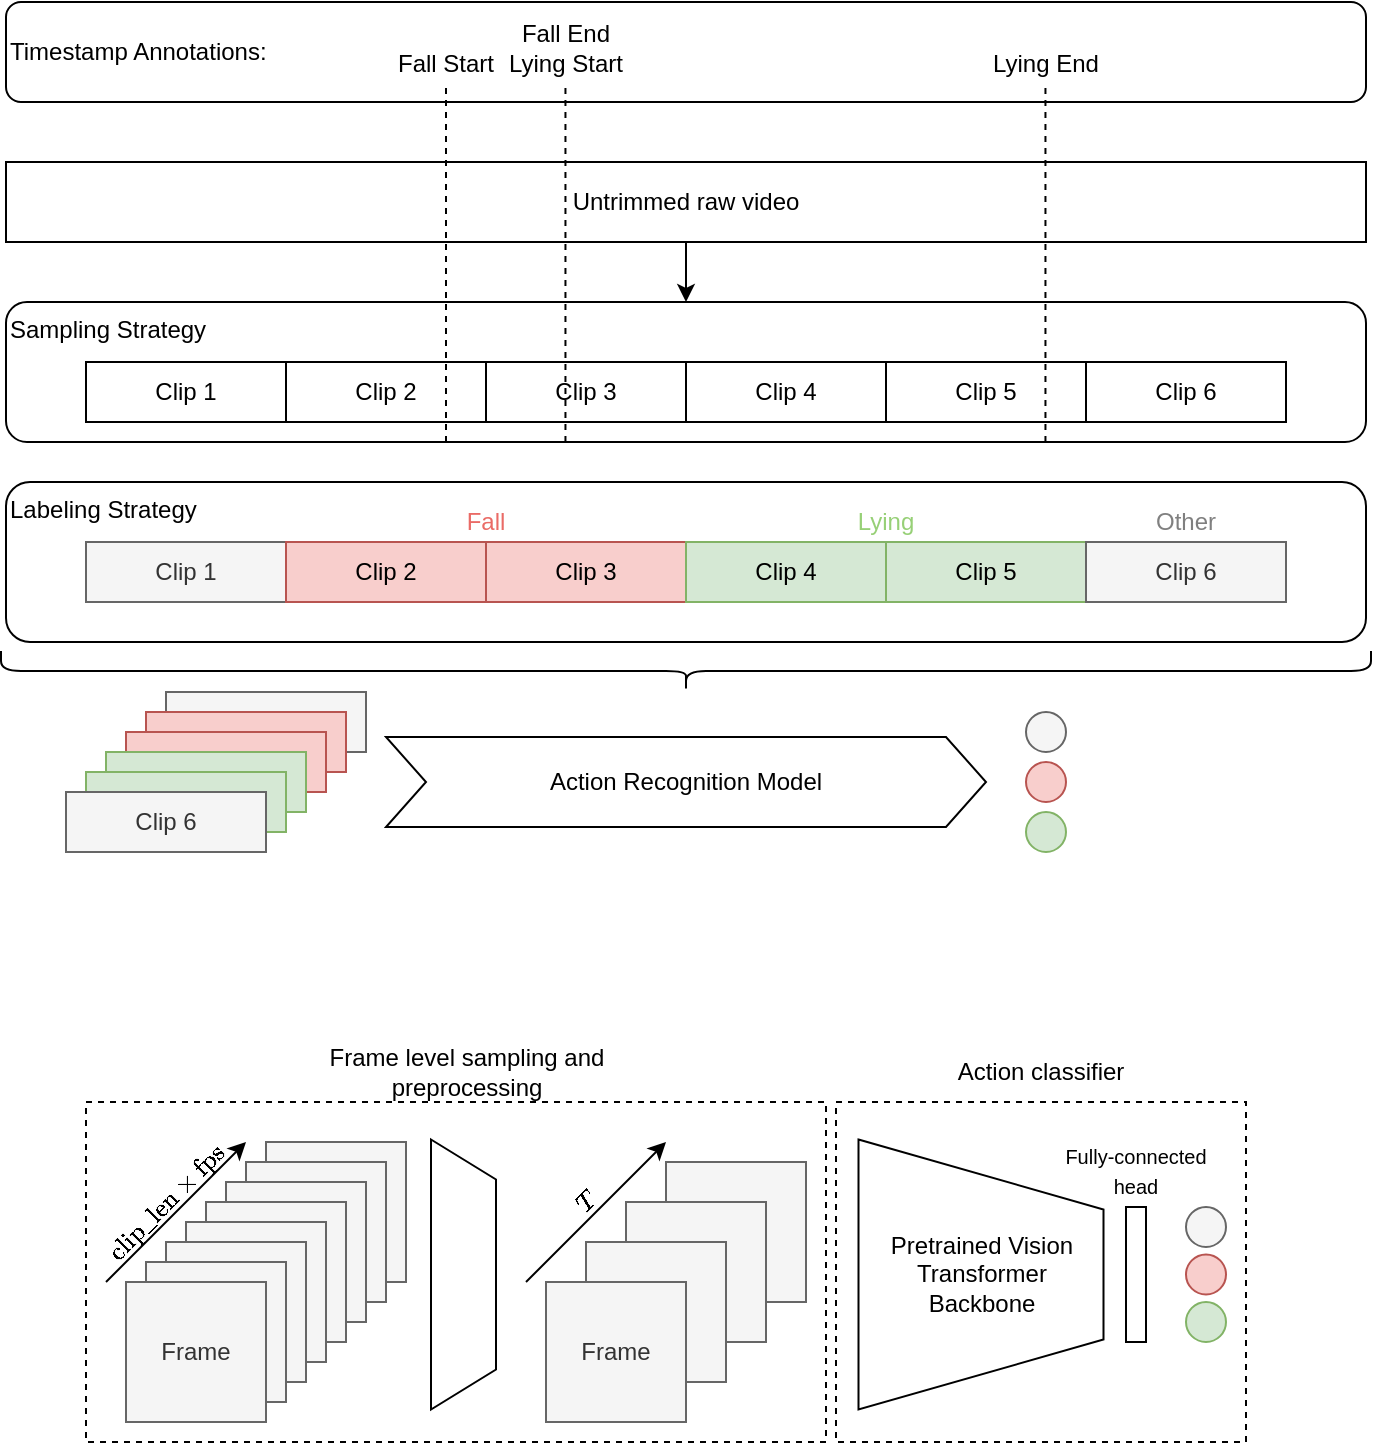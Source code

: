 <mxfile version="21.6.6" type="device">
  <diagram name="Seite-1" id="eshp6fgQPfvVCJ2MBtNK">
    <mxGraphModel dx="1021" dy="567" grid="1" gridSize="10" guides="1" tooltips="1" connect="1" arrows="1" fold="1" page="1" pageScale="1" pageWidth="827" pageHeight="1169" math="1" shadow="0">
      <root>
        <mxCell id="0" />
        <mxCell id="1" parent="0" />
        <mxCell id="AYBWWrtRKye6CGFYWNNT-1" value="Untrimmed raw video" style="rounded=0;whiteSpace=wrap;html=1;" vertex="1" parent="1">
          <mxGeometry x="80" y="240" width="680" height="40" as="geometry" />
        </mxCell>
        <mxCell id="AYBWWrtRKye6CGFYWNNT-7" value="Timestamp Annotations:" style="rounded=1;whiteSpace=wrap;html=1;align=left;" vertex="1" parent="1">
          <mxGeometry x="80" y="160" width="680" height="50" as="geometry" />
        </mxCell>
        <mxCell id="AYBWWrtRKye6CGFYWNNT-9" value="Fall Start" style="text;html=1;strokeColor=none;fillColor=none;align=center;verticalAlign=bottom;whiteSpace=wrap;rounded=0;" vertex="1" parent="1">
          <mxGeometry x="270" y="170" width="60" height="30" as="geometry" />
        </mxCell>
        <mxCell id="AYBWWrtRKye6CGFYWNNT-10" value="Fall End&lt;br&gt;Lying Start" style="text;html=1;strokeColor=none;fillColor=none;align=center;verticalAlign=bottom;whiteSpace=wrap;rounded=0;" vertex="1" parent="1">
          <mxGeometry x="330" y="170" width="60" height="30" as="geometry" />
        </mxCell>
        <mxCell id="AYBWWrtRKye6CGFYWNNT-13" value="Lying End" style="text;html=1;strokeColor=none;fillColor=none;align=center;verticalAlign=bottom;whiteSpace=wrap;rounded=0;" vertex="1" parent="1">
          <mxGeometry x="570" y="170" width="60" height="30" as="geometry" />
        </mxCell>
        <mxCell id="AYBWWrtRKye6CGFYWNNT-14" value="Sampling Strategy" style="rounded=1;whiteSpace=wrap;html=1;align=left;verticalAlign=top;" vertex="1" parent="1">
          <mxGeometry x="80" y="310" width="680" height="70" as="geometry" />
        </mxCell>
        <mxCell id="AYBWWrtRKye6CGFYWNNT-15" value="" style="endArrow=classic;html=1;rounded=0;exitX=0.5;exitY=1;exitDx=0;exitDy=0;entryX=0.5;entryY=0;entryDx=0;entryDy=0;" edge="1" parent="1" source="AYBWWrtRKye6CGFYWNNT-1" target="AYBWWrtRKye6CGFYWNNT-14">
          <mxGeometry width="50" height="50" relative="1" as="geometry">
            <mxPoint x="410" y="390" as="sourcePoint" />
            <mxPoint x="460" y="340" as="targetPoint" />
          </mxGeometry>
        </mxCell>
        <mxCell id="AYBWWrtRKye6CGFYWNNT-16" value="Clip 1" style="rounded=0;whiteSpace=wrap;html=1;" vertex="1" parent="1">
          <mxGeometry x="120" y="340" width="100" height="30" as="geometry" />
        </mxCell>
        <mxCell id="AYBWWrtRKye6CGFYWNNT-17" value="Clip 2" style="rounded=0;whiteSpace=wrap;html=1;" vertex="1" parent="1">
          <mxGeometry x="220" y="340" width="100" height="30" as="geometry" />
        </mxCell>
        <mxCell id="AYBWWrtRKye6CGFYWNNT-18" value="Clip 3" style="rounded=0;whiteSpace=wrap;html=1;" vertex="1" parent="1">
          <mxGeometry x="320" y="340" width="100" height="30" as="geometry" />
        </mxCell>
        <mxCell id="AYBWWrtRKye6CGFYWNNT-19" value="Clip 4" style="rounded=0;whiteSpace=wrap;html=1;" vertex="1" parent="1">
          <mxGeometry x="420" y="340" width="100" height="30" as="geometry" />
        </mxCell>
        <mxCell id="AYBWWrtRKye6CGFYWNNT-20" value="Clip 5" style="rounded=0;whiteSpace=wrap;html=1;" vertex="1" parent="1">
          <mxGeometry x="520" y="340" width="100" height="30" as="geometry" />
        </mxCell>
        <mxCell id="AYBWWrtRKye6CGFYWNNT-21" value="Clip 6" style="rounded=0;whiteSpace=wrap;html=1;" vertex="1" parent="1">
          <mxGeometry x="620" y="340" width="100" height="30" as="geometry" />
        </mxCell>
        <mxCell id="AYBWWrtRKye6CGFYWNNT-22" value="Labeling Strategy" style="rounded=1;whiteSpace=wrap;html=1;align=left;verticalAlign=top;" vertex="1" parent="1">
          <mxGeometry x="80" y="400" width="680" height="80" as="geometry" />
        </mxCell>
        <mxCell id="AYBWWrtRKye6CGFYWNNT-8" value="" style="endArrow=none;dashed=1;html=1;rounded=0;" edge="1" parent="1">
          <mxGeometry width="50" height="50" relative="1" as="geometry">
            <mxPoint x="300" y="380" as="sourcePoint" />
            <mxPoint x="300" y="200" as="targetPoint" />
          </mxGeometry>
        </mxCell>
        <mxCell id="AYBWWrtRKye6CGFYWNNT-23" value="" style="endArrow=none;dashed=1;html=1;rounded=0;" edge="1" parent="1">
          <mxGeometry width="50" height="50" relative="1" as="geometry">
            <mxPoint x="359.73" y="380" as="sourcePoint" />
            <mxPoint x="359.73" y="200" as="targetPoint" />
          </mxGeometry>
        </mxCell>
        <mxCell id="AYBWWrtRKye6CGFYWNNT-24" value="" style="endArrow=none;dashed=1;html=1;rounded=0;" edge="1" parent="1">
          <mxGeometry width="50" height="50" relative="1" as="geometry">
            <mxPoint x="599.73" y="380" as="sourcePoint" />
            <mxPoint x="599.73" y="200" as="targetPoint" />
          </mxGeometry>
        </mxCell>
        <mxCell id="AYBWWrtRKye6CGFYWNNT-26" value="Clip 1" style="rounded=0;whiteSpace=wrap;html=1;fillColor=#f5f5f5;fontColor=#333333;strokeColor=#666666;" vertex="1" parent="1">
          <mxGeometry x="120" y="430" width="100" height="30" as="geometry" />
        </mxCell>
        <mxCell id="AYBWWrtRKye6CGFYWNNT-27" value="Clip 2" style="rounded=0;whiteSpace=wrap;html=1;fillColor=#f8cecc;strokeColor=#b85450;" vertex="1" parent="1">
          <mxGeometry x="220" y="430" width="100" height="30" as="geometry" />
        </mxCell>
        <mxCell id="AYBWWrtRKye6CGFYWNNT-28" value="Clip 3" style="rounded=0;whiteSpace=wrap;html=1;fillColor=#f8cecc;strokeColor=#b85450;" vertex="1" parent="1">
          <mxGeometry x="320" y="430" width="100" height="30" as="geometry" />
        </mxCell>
        <mxCell id="AYBWWrtRKye6CGFYWNNT-29" value="Clip 4" style="rounded=0;whiteSpace=wrap;html=1;fillColor=#d5e8d4;strokeColor=#82b366;" vertex="1" parent="1">
          <mxGeometry x="420" y="430" width="100" height="30" as="geometry" />
        </mxCell>
        <mxCell id="AYBWWrtRKye6CGFYWNNT-30" value="Clip 5" style="rounded=0;whiteSpace=wrap;html=1;fillColor=#d5e8d4;strokeColor=#82b366;" vertex="1" parent="1">
          <mxGeometry x="520" y="430" width="100" height="30" as="geometry" />
        </mxCell>
        <mxCell id="AYBWWrtRKye6CGFYWNNT-31" value="Clip 6" style="rounded=0;whiteSpace=wrap;html=1;fillColor=#f5f5f5;fontColor=#333333;strokeColor=#666666;" vertex="1" parent="1">
          <mxGeometry x="620" y="430" width="100" height="30" as="geometry" />
        </mxCell>
        <mxCell id="AYBWWrtRKye6CGFYWNNT-32" value="Fall" style="text;html=1;strokeColor=none;fillColor=none;align=center;verticalAlign=middle;whiteSpace=wrap;rounded=0;fontColor=#EA6B66;" vertex="1" parent="1">
          <mxGeometry x="290" y="410" width="60" height="20" as="geometry" />
        </mxCell>
        <mxCell id="AYBWWrtRKye6CGFYWNNT-33" value="&lt;font&gt;Lying&lt;/font&gt;" style="text;html=1;strokeColor=none;fillColor=none;align=center;verticalAlign=middle;whiteSpace=wrap;rounded=0;fontColor=#97D077;" vertex="1" parent="1">
          <mxGeometry x="490" y="410" width="60" height="20" as="geometry" />
        </mxCell>
        <mxCell id="AYBWWrtRKye6CGFYWNNT-34" value="&lt;font&gt;Other&lt;/font&gt;" style="text;html=1;strokeColor=none;fillColor=none;align=center;verticalAlign=middle;whiteSpace=wrap;rounded=0;fontColor=#808080;" vertex="1" parent="1">
          <mxGeometry x="640" y="410" width="60" height="20" as="geometry" />
        </mxCell>
        <mxCell id="AYBWWrtRKye6CGFYWNNT-36" value="" style="shape=curlyBracket;whiteSpace=wrap;html=1;rounded=1;flipH=1;labelPosition=right;verticalLabelPosition=middle;align=left;verticalAlign=middle;rotation=90;" vertex="1" parent="1">
          <mxGeometry x="410" y="152" width="20" height="685" as="geometry" />
        </mxCell>
        <mxCell id="AYBWWrtRKye6CGFYWNNT-134" value="" style="group" vertex="1" connectable="0" parent="1">
          <mxGeometry x="130" y="680" width="570" height="200" as="geometry" />
        </mxCell>
        <mxCell id="AYBWWrtRKye6CGFYWNNT-53" value="" style="shape=trapezoid;perimeter=trapezoidPerimeter;whiteSpace=wrap;html=1;fixedSize=1;rotation=90;" vertex="1" parent="AYBWWrtRKye6CGFYWNNT-134">
          <mxGeometry x="111.25" y="100" width="135" height="32.5" as="geometry" />
        </mxCell>
        <mxCell id="AYBWWrtRKye6CGFYWNNT-54" value="Frame level sampling and preprocessing" style="text;html=1;strokeColor=none;fillColor=none;align=center;verticalAlign=middle;whiteSpace=wrap;rounded=0;" vertex="1" parent="AYBWWrtRKye6CGFYWNNT-134">
          <mxGeometry x="108.75" width="142.5" height="30" as="geometry" />
        </mxCell>
        <mxCell id="AYBWWrtRKye6CGFYWNNT-84" value="" style="group" vertex="1" connectable="0" parent="AYBWWrtRKye6CGFYWNNT-134">
          <mxGeometry y="50" width="360" height="150" as="geometry" />
        </mxCell>
        <mxCell id="AYBWWrtRKye6CGFYWNNT-55" value="Clip" style="rounded=0;whiteSpace=wrap;html=1;fillColor=#f5f5f5;fontColor=#333333;strokeColor=#666666;" vertex="1" parent="AYBWWrtRKye6CGFYWNNT-84">
          <mxGeometry x="80" width="70" height="70" as="geometry" />
        </mxCell>
        <mxCell id="AYBWWrtRKye6CGFYWNNT-61" value="Clip" style="rounded=0;whiteSpace=wrap;html=1;fillColor=#f5f5f5;fontColor=#333333;strokeColor=#666666;" vertex="1" parent="AYBWWrtRKye6CGFYWNNT-84">
          <mxGeometry x="70" y="10" width="70" height="70" as="geometry" />
        </mxCell>
        <mxCell id="AYBWWrtRKye6CGFYWNNT-62" value="Clip" style="rounded=0;whiteSpace=wrap;html=1;fillColor=#f5f5f5;fontColor=#333333;strokeColor=#666666;" vertex="1" parent="AYBWWrtRKye6CGFYWNNT-84">
          <mxGeometry x="60" y="20" width="70" height="70" as="geometry" />
        </mxCell>
        <mxCell id="AYBWWrtRKye6CGFYWNNT-63" value="Clip" style="rounded=0;whiteSpace=wrap;html=1;fillColor=#f5f5f5;fontColor=#333333;strokeColor=#666666;" vertex="1" parent="AYBWWrtRKye6CGFYWNNT-84">
          <mxGeometry x="50" y="30" width="70" height="70" as="geometry" />
        </mxCell>
        <mxCell id="AYBWWrtRKye6CGFYWNNT-64" value="Clip" style="rounded=0;whiteSpace=wrap;html=1;fillColor=#f5f5f5;fontColor=#333333;strokeColor=#666666;" vertex="1" parent="AYBWWrtRKye6CGFYWNNT-84">
          <mxGeometry x="40" y="40" width="70" height="70" as="geometry" />
        </mxCell>
        <mxCell id="AYBWWrtRKye6CGFYWNNT-65" value="Clip" style="rounded=0;whiteSpace=wrap;html=1;fillColor=#f5f5f5;fontColor=#333333;strokeColor=#666666;" vertex="1" parent="AYBWWrtRKye6CGFYWNNT-84">
          <mxGeometry x="30" y="50" width="70" height="70" as="geometry" />
        </mxCell>
        <mxCell id="AYBWWrtRKye6CGFYWNNT-66" value="Clip" style="rounded=0;whiteSpace=wrap;html=1;fillColor=#f5f5f5;fontColor=#333333;strokeColor=#666666;" vertex="1" parent="AYBWWrtRKye6CGFYWNNT-84">
          <mxGeometry x="20" y="60" width="70" height="70" as="geometry" />
        </mxCell>
        <mxCell id="AYBWWrtRKye6CGFYWNNT-67" value="Frame" style="rounded=0;whiteSpace=wrap;html=1;fillColor=#f5f5f5;fontColor=#333333;strokeColor=#666666;" vertex="1" parent="AYBWWrtRKye6CGFYWNNT-84">
          <mxGeometry x="10" y="70" width="70" height="70" as="geometry" />
        </mxCell>
        <mxCell id="AYBWWrtRKye6CGFYWNNT-68" value="" style="endArrow=classic;html=1;rounded=0;" edge="1" parent="AYBWWrtRKye6CGFYWNNT-84">
          <mxGeometry width="50" height="50" relative="1" as="geometry">
            <mxPoint y="70" as="sourcePoint" />
            <mxPoint x="70" as="targetPoint" />
          </mxGeometry>
        </mxCell>
        <mxCell id="AYBWWrtRKye6CGFYWNNT-69" value="$$\text{clip_len} \times \text{fps}$$" style="edgeLabel;html=1;align=center;verticalAlign=middle;resizable=0;points=[];rotation=-45;labelBackgroundColor=none;" vertex="1" connectable="0" parent="AYBWWrtRKye6CGFYWNNT-68">
          <mxGeometry x="-0.175" relative="1" as="geometry">
            <mxPoint x="1" y="-11" as="offset" />
          </mxGeometry>
        </mxCell>
        <mxCell id="AYBWWrtRKye6CGFYWNNT-100" value="" style="rounded=0;whiteSpace=wrap;html=1;fillColor=none;dashed=1;" vertex="1" parent="AYBWWrtRKye6CGFYWNNT-84">
          <mxGeometry x="-10" y="-20" width="370" height="170" as="geometry" />
        </mxCell>
        <mxCell id="AYBWWrtRKye6CGFYWNNT-85" value="" style="group" vertex="1" connectable="0" parent="AYBWWrtRKye6CGFYWNNT-134">
          <mxGeometry x="210" y="50" width="150" height="140" as="geometry" />
        </mxCell>
        <mxCell id="AYBWWrtRKye6CGFYWNNT-87" value="Clip" style="rounded=0;whiteSpace=wrap;html=1;fillColor=#f5f5f5;fontColor=#333333;strokeColor=#666666;" vertex="1" parent="AYBWWrtRKye6CGFYWNNT-85">
          <mxGeometry x="70" y="10" width="70" height="70" as="geometry" />
        </mxCell>
        <mxCell id="AYBWWrtRKye6CGFYWNNT-89" value="Clip" style="rounded=0;whiteSpace=wrap;html=1;fillColor=#f5f5f5;fontColor=#333333;strokeColor=#666666;" vertex="1" parent="AYBWWrtRKye6CGFYWNNT-85">
          <mxGeometry x="50" y="30" width="70" height="70" as="geometry" />
        </mxCell>
        <mxCell id="AYBWWrtRKye6CGFYWNNT-91" value="Clip" style="rounded=0;whiteSpace=wrap;html=1;fillColor=#f5f5f5;fontColor=#333333;strokeColor=#666666;" vertex="1" parent="AYBWWrtRKye6CGFYWNNT-85">
          <mxGeometry x="30" y="50" width="70" height="70" as="geometry" />
        </mxCell>
        <mxCell id="AYBWWrtRKye6CGFYWNNT-93" value="Frame" style="rounded=0;whiteSpace=wrap;html=1;fillColor=#f5f5f5;fontColor=#333333;strokeColor=#666666;" vertex="1" parent="AYBWWrtRKye6CGFYWNNT-85">
          <mxGeometry x="10" y="70" width="70" height="70" as="geometry" />
        </mxCell>
        <mxCell id="AYBWWrtRKye6CGFYWNNT-94" value="" style="endArrow=classic;html=1;rounded=0;" edge="1" parent="AYBWWrtRKye6CGFYWNNT-85">
          <mxGeometry width="50" height="50" relative="1" as="geometry">
            <mxPoint y="70" as="sourcePoint" />
            <mxPoint x="70" as="targetPoint" />
          </mxGeometry>
        </mxCell>
        <mxCell id="AYBWWrtRKye6CGFYWNNT-95" value="$$T$$" style="edgeLabel;html=1;align=center;verticalAlign=middle;resizable=0;points=[];rotation=-45;labelBackgroundColor=none;" vertex="1" connectable="0" parent="AYBWWrtRKye6CGFYWNNT-94">
          <mxGeometry x="-0.175" relative="1" as="geometry">
            <mxPoint x="1" y="-11" as="offset" />
          </mxGeometry>
        </mxCell>
        <mxCell id="AYBWWrtRKye6CGFYWNNT-101" value="" style="group" vertex="1" connectable="0" parent="AYBWWrtRKye6CGFYWNNT-134">
          <mxGeometry x="376.25" y="48.75" width="122.5" height="135" as="geometry" />
        </mxCell>
        <mxCell id="AYBWWrtRKye6CGFYWNNT-97" value="" style="shape=trapezoid;perimeter=trapezoidPerimeter;whiteSpace=wrap;html=1;fixedSize=1;rotation=90;size=35;" vertex="1" parent="AYBWWrtRKye6CGFYWNNT-101">
          <mxGeometry x="-6.25" y="6.25" width="135" height="122.5" as="geometry" />
        </mxCell>
        <mxCell id="AYBWWrtRKye6CGFYWNNT-98" value="Pretrained Vision Transformer Backbone" style="text;html=1;strokeColor=none;fillColor=none;align=center;verticalAlign=middle;whiteSpace=wrap;rounded=0;" vertex="1" parent="AYBWWrtRKye6CGFYWNNT-101">
          <mxGeometry x="11.25" y="52.5" width="100" height="30" as="geometry" />
        </mxCell>
        <mxCell id="AYBWWrtRKye6CGFYWNNT-103" value="" style="rounded=0;whiteSpace=wrap;html=1;" vertex="1" parent="AYBWWrtRKye6CGFYWNNT-134">
          <mxGeometry x="510" y="82.5" width="10" height="67.5" as="geometry" />
        </mxCell>
        <mxCell id="AYBWWrtRKye6CGFYWNNT-104" value="&lt;font style=&quot;font-size: 10px;&quot;&gt;Fully-connected head&lt;/font&gt;" style="text;html=1;strokeColor=none;fillColor=none;align=center;verticalAlign=middle;whiteSpace=wrap;rounded=0;" vertex="1" parent="AYBWWrtRKye6CGFYWNNT-134">
          <mxGeometry x="475" y="48.75" width="80" height="30" as="geometry" />
        </mxCell>
        <mxCell id="AYBWWrtRKye6CGFYWNNT-105" value="" style="ellipse;whiteSpace=wrap;html=1;aspect=fixed;fillColor=#f5f5f5;fontColor=#333333;strokeColor=#666666;" vertex="1" parent="AYBWWrtRKye6CGFYWNNT-134">
          <mxGeometry x="540" y="82.5" width="20" height="20" as="geometry" />
        </mxCell>
        <mxCell id="AYBWWrtRKye6CGFYWNNT-106" value="" style="ellipse;whiteSpace=wrap;html=1;aspect=fixed;fillColor=#f8cecc;strokeColor=#b85450;" vertex="1" parent="AYBWWrtRKye6CGFYWNNT-134">
          <mxGeometry x="540" y="106.25" width="20" height="20" as="geometry" />
        </mxCell>
        <mxCell id="AYBWWrtRKye6CGFYWNNT-107" value="" style="ellipse;whiteSpace=wrap;html=1;aspect=fixed;fillColor=#d5e8d4;strokeColor=#82b366;" vertex="1" parent="AYBWWrtRKye6CGFYWNNT-134">
          <mxGeometry x="540" y="130" width="20" height="20" as="geometry" />
        </mxCell>
        <mxCell id="AYBWWrtRKye6CGFYWNNT-132" value="" style="rounded=0;whiteSpace=wrap;html=1;fillColor=none;dashed=1;" vertex="1" parent="AYBWWrtRKye6CGFYWNNT-134">
          <mxGeometry x="365" y="30" width="205" height="170" as="geometry" />
        </mxCell>
        <mxCell id="AYBWWrtRKye6CGFYWNNT-133" value="Action classifier" style="text;html=1;strokeColor=none;fillColor=none;align=center;verticalAlign=middle;whiteSpace=wrap;rounded=0;" vertex="1" parent="AYBWWrtRKye6CGFYWNNT-134">
          <mxGeometry x="396.25" width="142.5" height="30" as="geometry" />
        </mxCell>
        <mxCell id="AYBWWrtRKye6CGFYWNNT-136" value="Clip 1" style="rounded=0;whiteSpace=wrap;html=1;fillColor=#f5f5f5;fontColor=#333333;strokeColor=#666666;" vertex="1" parent="1">
          <mxGeometry x="160" y="505" width="100" height="30" as="geometry" />
        </mxCell>
        <mxCell id="AYBWWrtRKye6CGFYWNNT-137" value="Clip 2" style="rounded=0;whiteSpace=wrap;html=1;fillColor=#f8cecc;strokeColor=#b85450;" vertex="1" parent="1">
          <mxGeometry x="150" y="515" width="100" height="30" as="geometry" />
        </mxCell>
        <mxCell id="AYBWWrtRKye6CGFYWNNT-138" value="Clip 3" style="rounded=0;whiteSpace=wrap;html=1;fillColor=#f8cecc;strokeColor=#b85450;" vertex="1" parent="1">
          <mxGeometry x="140" y="525" width="100" height="30" as="geometry" />
        </mxCell>
        <mxCell id="AYBWWrtRKye6CGFYWNNT-139" value="Clip 4" style="rounded=0;whiteSpace=wrap;html=1;fillColor=#d5e8d4;strokeColor=#82b366;" vertex="1" parent="1">
          <mxGeometry x="130" y="535" width="100" height="30" as="geometry" />
        </mxCell>
        <mxCell id="AYBWWrtRKye6CGFYWNNT-140" value="Clip 5" style="rounded=0;whiteSpace=wrap;html=1;fillColor=#d5e8d4;strokeColor=#82b366;" vertex="1" parent="1">
          <mxGeometry x="120" y="545" width="100" height="30" as="geometry" />
        </mxCell>
        <mxCell id="AYBWWrtRKye6CGFYWNNT-141" value="Clip 6" style="rounded=0;whiteSpace=wrap;html=1;fillColor=#f5f5f5;fontColor=#333333;strokeColor=#666666;" vertex="1" parent="1">
          <mxGeometry x="110" y="555" width="100" height="30" as="geometry" />
        </mxCell>
        <mxCell id="AYBWWrtRKye6CGFYWNNT-142" value="" style="ellipse;whiteSpace=wrap;html=1;aspect=fixed;fillColor=#f5f5f5;fontColor=#333333;strokeColor=#666666;" vertex="1" parent="1">
          <mxGeometry x="590" y="515" width="20" height="20" as="geometry" />
        </mxCell>
        <mxCell id="AYBWWrtRKye6CGFYWNNT-143" value="" style="ellipse;whiteSpace=wrap;html=1;aspect=fixed;fillColor=#f8cecc;strokeColor=#b85450;" vertex="1" parent="1">
          <mxGeometry x="590" y="540" width="20" height="20" as="geometry" />
        </mxCell>
        <mxCell id="AYBWWrtRKye6CGFYWNNT-144" value="" style="ellipse;whiteSpace=wrap;html=1;aspect=fixed;fillColor=#d5e8d4;strokeColor=#82b366;" vertex="1" parent="1">
          <mxGeometry x="590" y="565" width="20" height="20" as="geometry" />
        </mxCell>
        <mxCell id="AYBWWrtRKye6CGFYWNNT-145" value="Action Recognition Model" style="shape=step;perimeter=stepPerimeter;whiteSpace=wrap;html=1;fixedSize=1;" vertex="1" parent="1">
          <mxGeometry x="270" y="527.5" width="300" height="45" as="geometry" />
        </mxCell>
      </root>
    </mxGraphModel>
  </diagram>
</mxfile>
